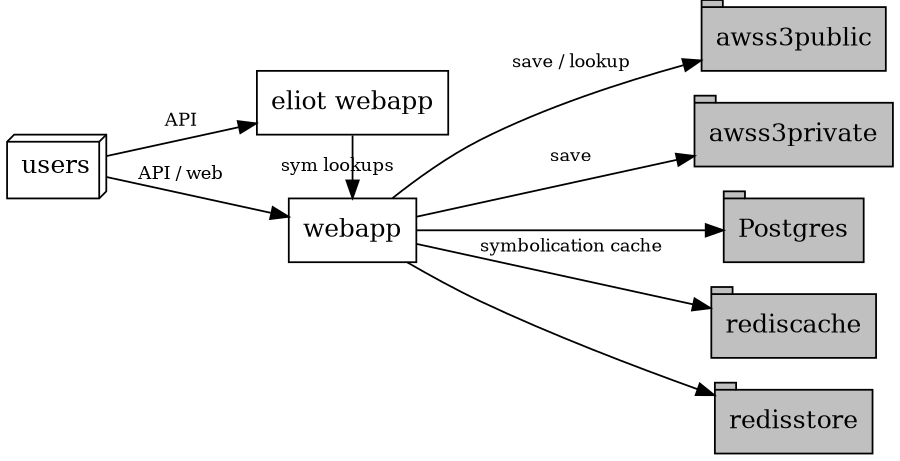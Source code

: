 /*
  Tecken architecture diagram.

  Uses "dot" from graphviz suite to compile.

  After editing this, run from the parent directory:

      make graphviz

  to update images in ../images/.
*/
digraph G {
  size="6,8";
  rankdir=LR;
  splines=lines;

  subgraph apps {
    rank=same;

    webapp [shape=rect, label="webapp"];
    eliotwebapp [shape=rect, label="eliot webapp"];
  }

  subgraph stores {
    rank=sink;

    awss3public [shape=tab, labe="AWS S3 (public)", style=filled, fillcolor=gray];
    awss3private [shape=tab, labe="AWS S3 (private)", style=filled, fillcolor=gray];
    postgres [shape=tab, label="Postgres", style=filled, fillcolor=gray];
    rediscache [shape=tab, labe="Redis (cache)", style=filled, fillcolor=gray];
    redisstore [shape=tab, labe="Redis (store)", style=filled, fillcolor=gray];
  }

  webapp -> postgres;
  webapp -> rediscache [label="symbolication cache", fontsize=10];
  webapp -> redisstore;
  webapp -> awss3public [label="save / lookup", fontsize=10];
  webapp -> awss3private [label="save", fontsize=10];

  eliotwebapp -> webapp [label="sym lookups", weight=4, fontsize=10];

  client [shape=box3d, label="users"];
  client -> webapp [label="API / web", fontsize=10];
  client -> eliotwebapp [label="API", fontsize=10];

  { rank=source; client; }
}
